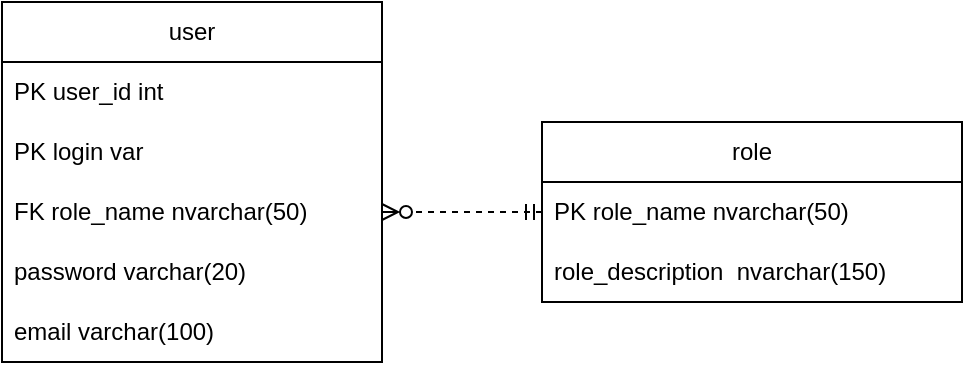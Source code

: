 <mxfile version="23.1.5" type="device">
  <diagram name="Страница — 1" id="B8zpJL-XmBuoXujqcV_W">
    <mxGraphModel dx="1195" dy="703" grid="1" gridSize="10" guides="1" tooltips="1" connect="1" arrows="1" fold="1" page="1" pageScale="1" pageWidth="827" pageHeight="1169" math="0" shadow="0">
      <root>
        <mxCell id="0" />
        <mxCell id="1" parent="0" />
        <mxCell id="w_7Loh0CUYX5hcQD_y6S-1" value="user" style="swimlane;fontStyle=0;childLayout=stackLayout;horizontal=1;startSize=30;horizontalStack=0;resizeParent=1;resizeParentMax=0;resizeLast=0;collapsible=1;marginBottom=0;whiteSpace=wrap;html=1;" parent="1" vertex="1">
          <mxGeometry x="90" y="150" width="190" height="180" as="geometry" />
        </mxCell>
        <mxCell id="w_7Loh0CUYX5hcQD_y6S-12" value="PK user_id int" style="text;strokeColor=none;fillColor=none;align=left;verticalAlign=middle;spacingLeft=4;spacingRight=4;overflow=hidden;points=[[0,0.5],[1,0.5]];portConstraint=eastwest;rotatable=0;whiteSpace=wrap;html=1;" parent="w_7Loh0CUYX5hcQD_y6S-1" vertex="1">
          <mxGeometry y="30" width="190" height="30" as="geometry" />
        </mxCell>
        <mxCell id="w_7Loh0CUYX5hcQD_y6S-2" value="PK login var" style="text;strokeColor=none;fillColor=none;align=left;verticalAlign=middle;spacingLeft=4;spacingRight=4;overflow=hidden;points=[[0,0.5],[1,0.5]];portConstraint=eastwest;rotatable=0;whiteSpace=wrap;html=1;" parent="w_7Loh0CUYX5hcQD_y6S-1" vertex="1">
          <mxGeometry y="60" width="190" height="30" as="geometry" />
        </mxCell>
        <mxCell id="w_7Loh0CUYX5hcQD_y6S-11" value="FK role_name nvarchar(50)" style="text;strokeColor=none;fillColor=none;align=left;verticalAlign=middle;spacingLeft=4;spacingRight=4;overflow=hidden;points=[[0,0.5],[1,0.5]];portConstraint=eastwest;rotatable=0;whiteSpace=wrap;html=1;" parent="w_7Loh0CUYX5hcQD_y6S-1" vertex="1">
          <mxGeometry y="90" width="190" height="30" as="geometry" />
        </mxCell>
        <mxCell id="w_7Loh0CUYX5hcQD_y6S-3" value="password varchar(20)" style="text;strokeColor=none;fillColor=none;align=left;verticalAlign=middle;spacingLeft=4;spacingRight=4;overflow=hidden;points=[[0,0.5],[1,0.5]];portConstraint=eastwest;rotatable=0;whiteSpace=wrap;html=1;" parent="w_7Loh0CUYX5hcQD_y6S-1" vertex="1">
          <mxGeometry y="120" width="190" height="30" as="geometry" />
        </mxCell>
        <mxCell id="w_7Loh0CUYX5hcQD_y6S-4" value="email varchar(100)" style="text;strokeColor=none;fillColor=none;align=left;verticalAlign=middle;spacingLeft=4;spacingRight=4;overflow=hidden;points=[[0,0.5],[1,0.5]];portConstraint=eastwest;rotatable=0;whiteSpace=wrap;html=1;" parent="w_7Loh0CUYX5hcQD_y6S-1" vertex="1">
          <mxGeometry y="150" width="190" height="30" as="geometry" />
        </mxCell>
        <mxCell id="w_7Loh0CUYX5hcQD_y6S-5" value="role" style="swimlane;fontStyle=0;childLayout=stackLayout;horizontal=1;startSize=30;horizontalStack=0;resizeParent=1;resizeParentMax=0;resizeLast=0;collapsible=1;marginBottom=0;whiteSpace=wrap;html=1;" parent="1" vertex="1">
          <mxGeometry x="360" y="210" width="210" height="90" as="geometry" />
        </mxCell>
        <mxCell id="S1gJilFwJy05SLuCSsHZ-1" value="PK role_name nvarchar(50)" style="text;strokeColor=none;fillColor=none;align=left;verticalAlign=middle;spacingLeft=4;spacingRight=4;overflow=hidden;points=[[0,0.5],[1,0.5]];portConstraint=eastwest;rotatable=0;whiteSpace=wrap;html=1;" parent="w_7Loh0CUYX5hcQD_y6S-5" vertex="1">
          <mxGeometry y="30" width="210" height="30" as="geometry" />
        </mxCell>
        <mxCell id="w_7Loh0CUYX5hcQD_y6S-7" value="role_description&amp;nbsp; nvarchar(150)" style="text;strokeColor=none;fillColor=none;align=left;verticalAlign=middle;spacingLeft=4;spacingRight=4;overflow=hidden;points=[[0,0.5],[1,0.5]];portConstraint=eastwest;rotatable=0;whiteSpace=wrap;html=1;" parent="w_7Loh0CUYX5hcQD_y6S-5" vertex="1">
          <mxGeometry y="60" width="210" height="30" as="geometry" />
        </mxCell>
        <mxCell id="w_7Loh0CUYX5hcQD_y6S-10" value="" style="fontSize=12;html=1;endArrow=ERzeroToMany;startArrow=ERmandOne;rounded=0;exitX=0;exitY=0.5;exitDx=0;exitDy=0;startFill=0;endFill=0;entryX=1;entryY=0.5;entryDx=0;entryDy=0;dashed=1;" parent="1" target="w_7Loh0CUYX5hcQD_y6S-11" edge="1">
          <mxGeometry width="100" height="100" relative="1" as="geometry">
            <mxPoint x="360" y="255" as="sourcePoint" />
            <mxPoint x="261" y="160" as="targetPoint" />
          </mxGeometry>
        </mxCell>
      </root>
    </mxGraphModel>
  </diagram>
</mxfile>
